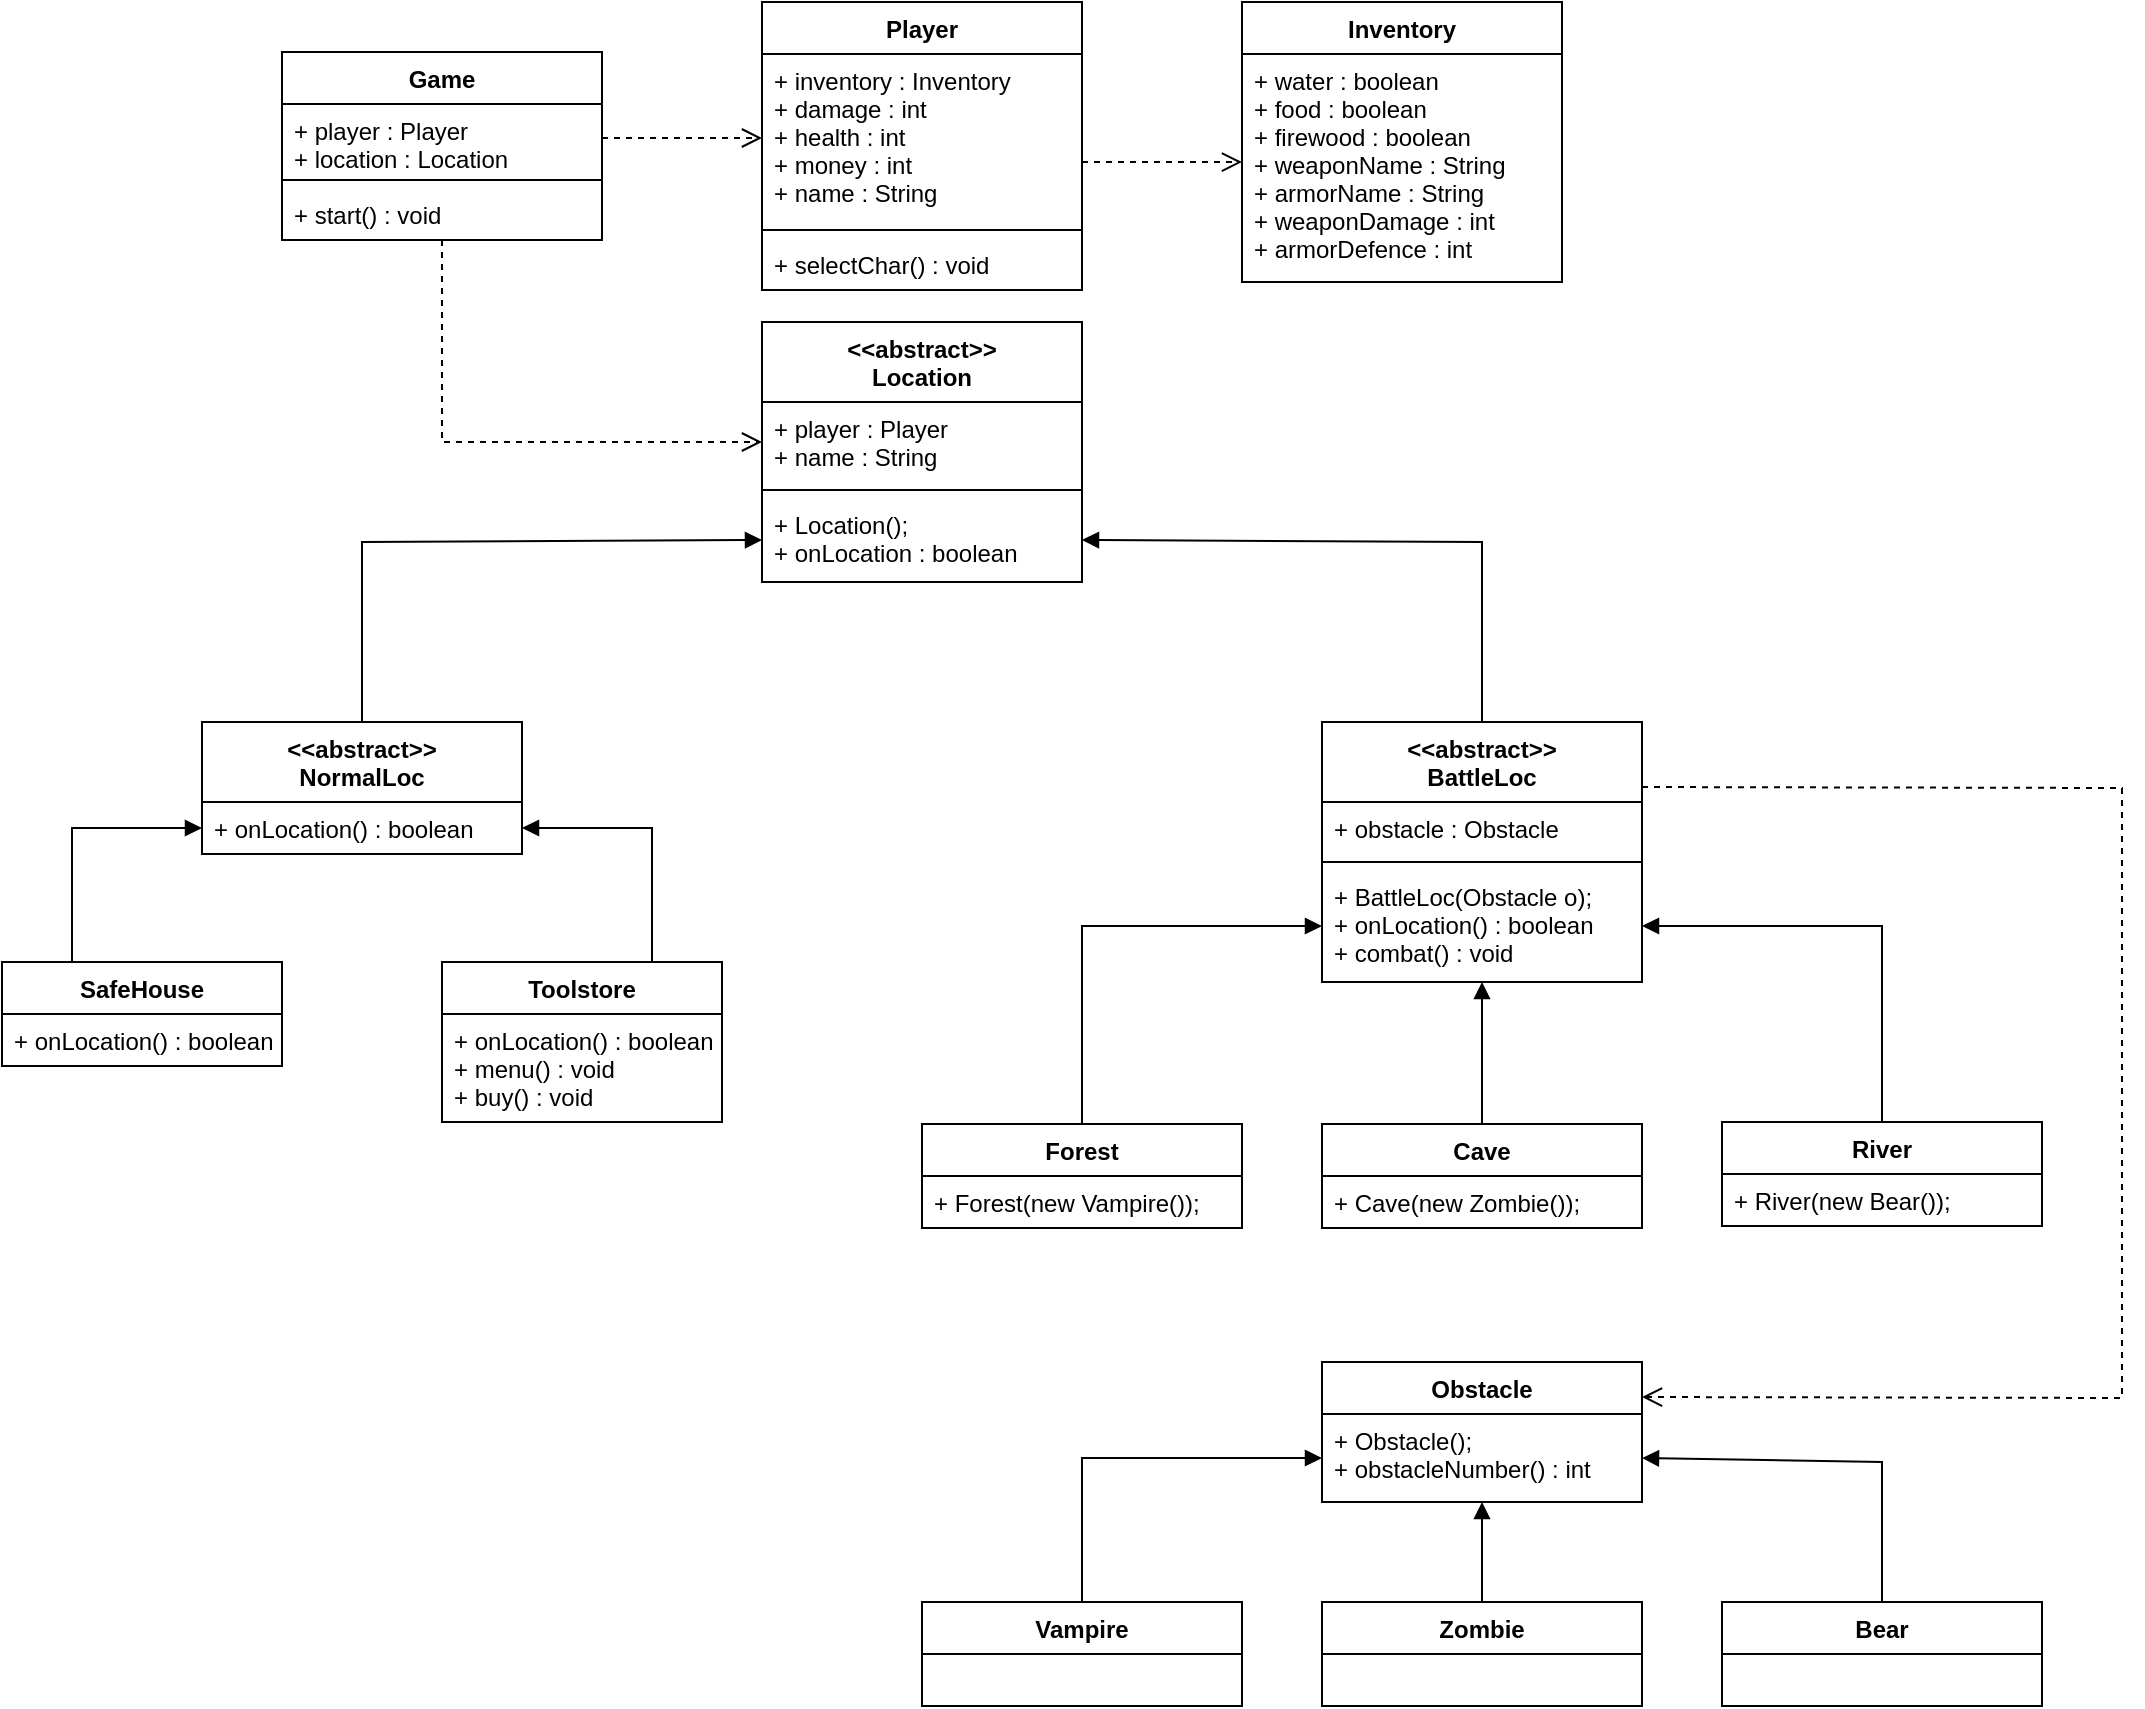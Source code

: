 <mxfile version="16.6.6" type="device"><diagram id="LWesqRRXpeBrzIYc_Jq2" name="Page-1"><mxGraphModel dx="2249" dy="794" grid="1" gridSize="10" guides="1" tooltips="1" connect="1" arrows="1" fold="1" page="1" pageScale="1" pageWidth="827" pageHeight="1169" math="0" shadow="0"><root><mxCell id="0"/><mxCell id="1" parent="0"/><mxCell id="w7aSUYxmDpopuSzobZh3-1" value="Player" style="swimlane;fontStyle=1;align=center;verticalAlign=top;childLayout=stackLayout;horizontal=1;startSize=26;horizontalStack=0;resizeParent=1;resizeParentMax=0;resizeLast=0;collapsible=1;marginBottom=0;" parent="1" vertex="1"><mxGeometry x="320" y="40" width="160" height="144" as="geometry"/></mxCell><mxCell id="w7aSUYxmDpopuSzobZh3-2" value="+ inventory : Inventory&#10;+ damage : int&#10;+ health : int&#10;+ money : int&#10;+ name : String" style="text;strokeColor=none;fillColor=none;align=left;verticalAlign=top;spacingLeft=4;spacingRight=4;overflow=hidden;rotatable=0;points=[[0,0.5],[1,0.5]];portConstraint=eastwest;" parent="w7aSUYxmDpopuSzobZh3-1" vertex="1"><mxGeometry y="26" width="160" height="84" as="geometry"/></mxCell><mxCell id="w7aSUYxmDpopuSzobZh3-3" value="" style="line;strokeWidth=1;fillColor=none;align=left;verticalAlign=middle;spacingTop=-1;spacingLeft=3;spacingRight=3;rotatable=0;labelPosition=right;points=[];portConstraint=eastwest;" parent="w7aSUYxmDpopuSzobZh3-1" vertex="1"><mxGeometry y="110" width="160" height="8" as="geometry"/></mxCell><mxCell id="w7aSUYxmDpopuSzobZh3-4" value="+ selectChar() : void" style="text;strokeColor=none;fillColor=none;align=left;verticalAlign=top;spacingLeft=4;spacingRight=4;overflow=hidden;rotatable=0;points=[[0,0.5],[1,0.5]];portConstraint=eastwest;" parent="w7aSUYxmDpopuSzobZh3-1" vertex="1"><mxGeometry y="118" width="160" height="26" as="geometry"/></mxCell><mxCell id="w7aSUYxmDpopuSzobZh3-5" value="Inventory" style="swimlane;fontStyle=1;childLayout=stackLayout;horizontal=1;startSize=26;fillColor=none;horizontalStack=0;resizeParent=1;resizeParentMax=0;resizeLast=0;collapsible=1;marginBottom=0;" parent="1" vertex="1"><mxGeometry x="560" y="40" width="160" height="140" as="geometry"/></mxCell><mxCell id="w7aSUYxmDpopuSzobZh3-6" value="+ water : boolean&#10;+ food : boolean&#10;+ firewood : boolean&#10;+ weaponName : String&#10;+ armorName : String&#10;+ weaponDamage : int&#10;+ armorDefence : int" style="text;strokeColor=none;fillColor=none;align=left;verticalAlign=top;spacingLeft=4;spacingRight=4;overflow=hidden;rotatable=0;points=[[0,0.5],[1,0.5]];portConstraint=eastwest;" parent="w7aSUYxmDpopuSzobZh3-5" vertex="1"><mxGeometry y="26" width="160" height="114" as="geometry"/></mxCell><mxCell id="w7aSUYxmDpopuSzobZh3-13" value="Game" style="swimlane;fontStyle=1;align=center;verticalAlign=top;childLayout=stackLayout;horizontal=1;startSize=26;horizontalStack=0;resizeParent=1;resizeParentMax=0;resizeLast=0;collapsible=1;marginBottom=0;" parent="1" vertex="1"><mxGeometry x="80" y="65" width="160" height="94" as="geometry"/></mxCell><mxCell id="w7aSUYxmDpopuSzobZh3-14" value="+ player : Player&#10;+ location : Location" style="text;strokeColor=none;fillColor=none;align=left;verticalAlign=top;spacingLeft=4;spacingRight=4;overflow=hidden;rotatable=0;points=[[0,0.5],[1,0.5]];portConstraint=eastwest;" parent="w7aSUYxmDpopuSzobZh3-13" vertex="1"><mxGeometry y="26" width="160" height="34" as="geometry"/></mxCell><mxCell id="w7aSUYxmDpopuSzobZh3-15" value="" style="line;strokeWidth=1;fillColor=none;align=left;verticalAlign=middle;spacingTop=-1;spacingLeft=3;spacingRight=3;rotatable=0;labelPosition=right;points=[];portConstraint=eastwest;" parent="w7aSUYxmDpopuSzobZh3-13" vertex="1"><mxGeometry y="60" width="160" height="8" as="geometry"/></mxCell><mxCell id="w7aSUYxmDpopuSzobZh3-16" value="+ start() : void" style="text;strokeColor=none;fillColor=none;align=left;verticalAlign=top;spacingLeft=4;spacingRight=4;overflow=hidden;rotatable=0;points=[[0,0.5],[1,0.5]];portConstraint=eastwest;" parent="w7aSUYxmDpopuSzobZh3-13" vertex="1"><mxGeometry y="68" width="160" height="26" as="geometry"/></mxCell><mxCell id="w7aSUYxmDpopuSzobZh3-18" value="&lt;&lt;abstract&gt;&gt;&#10;Location" style="swimlane;fontStyle=1;align=center;verticalAlign=top;childLayout=stackLayout;horizontal=1;startSize=40;horizontalStack=0;resizeParent=1;resizeParentMax=0;resizeLast=0;collapsible=1;marginBottom=0;" parent="1" vertex="1"><mxGeometry x="320" y="200" width="160" height="130" as="geometry"/></mxCell><mxCell id="w7aSUYxmDpopuSzobZh3-19" value="+ player : Player&#10;+ name : String" style="text;strokeColor=none;fillColor=none;align=left;verticalAlign=top;spacingLeft=4;spacingRight=4;overflow=hidden;rotatable=0;points=[[0,0.5],[1,0.5]];portConstraint=eastwest;" parent="w7aSUYxmDpopuSzobZh3-18" vertex="1"><mxGeometry y="40" width="160" height="40" as="geometry"/></mxCell><mxCell id="w7aSUYxmDpopuSzobZh3-20" value="" style="line;strokeWidth=1;fillColor=none;align=left;verticalAlign=middle;spacingTop=-1;spacingLeft=3;spacingRight=3;rotatable=0;labelPosition=right;points=[];portConstraint=eastwest;" parent="w7aSUYxmDpopuSzobZh3-18" vertex="1"><mxGeometry y="80" width="160" height="8" as="geometry"/></mxCell><mxCell id="w7aSUYxmDpopuSzobZh3-21" value="+ Location();&#10;+ onLocation : boolean" style="text;strokeColor=none;fillColor=none;align=left;verticalAlign=top;spacingLeft=4;spacingRight=4;overflow=hidden;rotatable=0;points=[[0,0.5],[1,0.5]];portConstraint=eastwest;" parent="w7aSUYxmDpopuSzobZh3-18" vertex="1"><mxGeometry y="88" width="160" height="42" as="geometry"/></mxCell><mxCell id="w7aSUYxmDpopuSzobZh3-30" value="&lt;&lt;abstract&gt;&gt;&#10;BattleLoc" style="swimlane;fontStyle=1;align=center;verticalAlign=top;childLayout=stackLayout;horizontal=1;startSize=40;horizontalStack=0;resizeParent=1;resizeParentMax=0;resizeLast=0;collapsible=1;marginBottom=0;" parent="1" vertex="1"><mxGeometry x="600" y="400" width="160" height="130" as="geometry"/></mxCell><mxCell id="w7aSUYxmDpopuSzobZh3-31" value="+ obstacle : Obstacle" style="text;strokeColor=none;fillColor=none;align=left;verticalAlign=top;spacingLeft=4;spacingRight=4;overflow=hidden;rotatable=0;points=[[0,0.5],[1,0.5]];portConstraint=eastwest;" parent="w7aSUYxmDpopuSzobZh3-30" vertex="1"><mxGeometry y="40" width="160" height="26" as="geometry"/></mxCell><mxCell id="w7aSUYxmDpopuSzobZh3-32" value="" style="line;strokeWidth=1;fillColor=none;align=left;verticalAlign=middle;spacingTop=-1;spacingLeft=3;spacingRight=3;rotatable=0;labelPosition=right;points=[];portConstraint=eastwest;" parent="w7aSUYxmDpopuSzobZh3-30" vertex="1"><mxGeometry y="66" width="160" height="8" as="geometry"/></mxCell><mxCell id="w7aSUYxmDpopuSzobZh3-33" value="+ BattleLoc(Obstacle o);&#10;+ onLocation() : boolean&#10;+ combat() : void" style="text;strokeColor=none;fillColor=none;align=left;verticalAlign=top;spacingLeft=4;spacingRight=4;overflow=hidden;rotatable=0;points=[[0,0.5],[1,0.5]];portConstraint=eastwest;" parent="w7aSUYxmDpopuSzobZh3-30" vertex="1"><mxGeometry y="74" width="160" height="56" as="geometry"/></mxCell><mxCell id="w7aSUYxmDpopuSzobZh3-34" value="SafeHouse" style="swimlane;fontStyle=1;childLayout=stackLayout;horizontal=1;startSize=26;fillColor=none;horizontalStack=0;resizeParent=1;resizeParentMax=0;resizeLast=0;collapsible=1;marginBottom=0;" parent="1" vertex="1"><mxGeometry x="-60" y="520" width="140" height="52" as="geometry"/></mxCell><mxCell id="w7aSUYxmDpopuSzobZh3-35" value="+ onLocation() : boolean" style="text;strokeColor=none;fillColor=none;align=left;verticalAlign=top;spacingLeft=4;spacingRight=4;overflow=hidden;rotatable=0;points=[[0,0.5],[1,0.5]];portConstraint=eastwest;" parent="w7aSUYxmDpopuSzobZh3-34" vertex="1"><mxGeometry y="26" width="140" height="26" as="geometry"/></mxCell><mxCell id="w7aSUYxmDpopuSzobZh3-38" value="Toolstore" style="swimlane;fontStyle=1;childLayout=stackLayout;horizontal=1;startSize=26;fillColor=none;horizontalStack=0;resizeParent=1;resizeParentMax=0;resizeLast=0;collapsible=1;marginBottom=0;" parent="1" vertex="1"><mxGeometry x="160" y="520" width="140" height="80" as="geometry"/></mxCell><mxCell id="w7aSUYxmDpopuSzobZh3-39" value="+ onLocation() : boolean&#10;+ menu() : void&#10;+ buy() : void" style="text;strokeColor=none;fillColor=none;align=left;verticalAlign=top;spacingLeft=4;spacingRight=4;overflow=hidden;rotatable=0;points=[[0,0.5],[1,0.5]];portConstraint=eastwest;" parent="w7aSUYxmDpopuSzobZh3-38" vertex="1"><mxGeometry y="26" width="140" height="54" as="geometry"/></mxCell><mxCell id="w7aSUYxmDpopuSzobZh3-42" value="River" style="swimlane;fontStyle=1;childLayout=stackLayout;horizontal=1;startSize=26;fillColor=none;horizontalStack=0;resizeParent=1;resizeParentMax=0;resizeLast=0;collapsible=1;marginBottom=0;" parent="1" vertex="1"><mxGeometry x="800" y="600" width="160" height="52" as="geometry"/></mxCell><mxCell id="w7aSUYxmDpopuSzobZh3-43" value="+ River(new Bear());" style="text;strokeColor=none;fillColor=none;align=left;verticalAlign=top;spacingLeft=4;spacingRight=4;overflow=hidden;rotatable=0;points=[[0,0.5],[1,0.5]];portConstraint=eastwest;" parent="w7aSUYxmDpopuSzobZh3-42" vertex="1"><mxGeometry y="26" width="160" height="26" as="geometry"/></mxCell><mxCell id="w7aSUYxmDpopuSzobZh3-46" value="Cave" style="swimlane;fontStyle=1;childLayout=stackLayout;horizontal=1;startSize=26;fillColor=none;horizontalStack=0;resizeParent=1;resizeParentMax=0;resizeLast=0;collapsible=1;marginBottom=0;" parent="1" vertex="1"><mxGeometry x="600" y="601" width="160" height="52" as="geometry"/></mxCell><mxCell id="w7aSUYxmDpopuSzobZh3-47" value="+ Cave(new Zombie());" style="text;strokeColor=none;fillColor=none;align=left;verticalAlign=top;spacingLeft=4;spacingRight=4;overflow=hidden;rotatable=0;points=[[0,0.5],[1,0.5]];portConstraint=eastwest;" parent="w7aSUYxmDpopuSzobZh3-46" vertex="1"><mxGeometry y="26" width="160" height="26" as="geometry"/></mxCell><mxCell id="w7aSUYxmDpopuSzobZh3-50" value="Forest" style="swimlane;fontStyle=1;childLayout=stackLayout;horizontal=1;startSize=26;fillColor=none;horizontalStack=0;resizeParent=1;resizeParentMax=0;resizeLast=0;collapsible=1;marginBottom=0;" parent="1" vertex="1"><mxGeometry x="400" y="601" width="160" height="52" as="geometry"/></mxCell><mxCell id="w7aSUYxmDpopuSzobZh3-51" value="+ Forest(new Vampire());" style="text;strokeColor=none;fillColor=none;align=left;verticalAlign=top;spacingLeft=4;spacingRight=4;overflow=hidden;rotatable=0;points=[[0,0.5],[1,0.5]];portConstraint=eastwest;" parent="w7aSUYxmDpopuSzobZh3-50" vertex="1"><mxGeometry y="26" width="160" height="26" as="geometry"/></mxCell><mxCell id="w7aSUYxmDpopuSzobZh3-54" value="Obstacle" style="swimlane;fontStyle=1;childLayout=stackLayout;horizontal=1;startSize=26;fillColor=none;horizontalStack=0;resizeParent=1;resizeParentMax=0;resizeLast=0;collapsible=1;marginBottom=0;" parent="1" vertex="1"><mxGeometry x="600" y="720" width="160" height="70" as="geometry"/></mxCell><mxCell id="w7aSUYxmDpopuSzobZh3-55" value="+ Obstacle();&#10;+ obstacleNumber() : int" style="text;strokeColor=none;fillColor=none;align=left;verticalAlign=top;spacingLeft=4;spacingRight=4;overflow=hidden;rotatable=0;points=[[0,0.5],[1,0.5]];portConstraint=eastwest;" parent="w7aSUYxmDpopuSzobZh3-54" vertex="1"><mxGeometry y="26" width="160" height="44" as="geometry"/></mxCell><mxCell id="w7aSUYxmDpopuSzobZh3-58" value="Vampire" style="swimlane;fontStyle=1;childLayout=stackLayout;horizontal=1;startSize=26;fillColor=none;horizontalStack=0;resizeParent=1;resizeParentMax=0;resizeLast=0;collapsible=1;marginBottom=0;" parent="1" vertex="1"><mxGeometry x="400" y="840" width="160" height="52" as="geometry"/></mxCell><mxCell id="w7aSUYxmDpopuSzobZh3-62" value="Zombie" style="swimlane;fontStyle=1;childLayout=stackLayout;horizontal=1;startSize=26;fillColor=none;horizontalStack=0;resizeParent=1;resizeParentMax=0;resizeLast=0;collapsible=1;marginBottom=0;" parent="1" vertex="1"><mxGeometry x="600" y="840" width="160" height="52" as="geometry"/></mxCell><mxCell id="w7aSUYxmDpopuSzobZh3-66" value="Bear" style="swimlane;fontStyle=1;childLayout=stackLayout;horizontal=1;startSize=26;fillColor=none;horizontalStack=0;resizeParent=1;resizeParentMax=0;resizeLast=0;collapsible=1;marginBottom=0;" parent="1" vertex="1"><mxGeometry x="800" y="840" width="160" height="52" as="geometry"/></mxCell><mxCell id="w7aSUYxmDpopuSzobZh3-70" value="&lt;&lt;abstract&gt;&gt;&#10;NormalLoc" style="swimlane;fontStyle=1;childLayout=stackLayout;horizontal=1;startSize=40;fillColor=none;horizontalStack=0;resizeParent=1;resizeParentMax=0;resizeLast=0;collapsible=1;marginBottom=0;" parent="1" vertex="1"><mxGeometry x="40" y="400" width="160" height="66" as="geometry"/></mxCell><mxCell id="w7aSUYxmDpopuSzobZh3-71" value="+ onLocation() : boolean" style="text;strokeColor=none;fillColor=none;align=left;verticalAlign=top;spacingLeft=4;spacingRight=4;overflow=hidden;rotatable=0;points=[[0,0.5],[1,0.5]];portConstraint=eastwest;" parent="w7aSUYxmDpopuSzobZh3-70" vertex="1"><mxGeometry y="40" width="160" height="26" as="geometry"/></mxCell><mxCell id="w7aSUYxmDpopuSzobZh3-76" value="" style="html=1;verticalAlign=bottom;endArrow=open;dashed=1;endSize=8;rounded=0;entryX=0;entryY=0.474;entryDx=0;entryDy=0;entryPerimeter=0;" parent="1" target="w7aSUYxmDpopuSzobZh3-6" edge="1"><mxGeometry relative="1" as="geometry"><mxPoint x="480" y="120" as="sourcePoint"/><mxPoint x="560.0" y="123" as="targetPoint"/></mxGeometry></mxCell><mxCell id="w7aSUYxmDpopuSzobZh3-77" value="" style="html=1;verticalAlign=bottom;endArrow=open;dashed=1;endSize=8;rounded=0;exitX=1;exitY=0.5;exitDx=0;exitDy=0;entryX=0;entryY=0.5;entryDx=0;entryDy=0;" parent="1" source="w7aSUYxmDpopuSzobZh3-14" target="w7aSUYxmDpopuSzobZh3-2" edge="1"><mxGeometry relative="1" as="geometry"><mxPoint x="290" y="180" as="sourcePoint"/><mxPoint x="300" y="160" as="targetPoint"/></mxGeometry></mxCell><mxCell id="w7aSUYxmDpopuSzobZh3-78" value="" style="html=1;verticalAlign=bottom;endArrow=open;dashed=1;endSize=8;rounded=0;exitX=0.5;exitY=1;exitDx=0;exitDy=0;entryX=0;entryY=0.5;entryDx=0;entryDy=0;" parent="1" source="w7aSUYxmDpopuSzobZh3-13" target="w7aSUYxmDpopuSzobZh3-19" edge="1"><mxGeometry relative="1" as="geometry"><mxPoint x="210" y="210" as="sourcePoint"/><mxPoint x="130" y="210" as="targetPoint"/><Array as="points"><mxPoint x="160" y="260"/></Array></mxGeometry></mxCell><mxCell id="w7aSUYxmDpopuSzobZh3-83" value="" style="html=1;verticalAlign=bottom;endArrow=block;rounded=0;exitX=0.5;exitY=0;exitDx=0;exitDy=0;entryX=0;entryY=0.5;entryDx=0;entryDy=0;" parent="1" source="w7aSUYxmDpopuSzobZh3-70" target="w7aSUYxmDpopuSzobZh3-21" edge="1"><mxGeometry x="0.074" y="4" width="80" relative="1" as="geometry"><mxPoint x="350" y="400" as="sourcePoint"/><mxPoint x="400" y="350" as="targetPoint"/><Array as="points"><mxPoint x="120" y="360"/><mxPoint x="120" y="310"/></Array><mxPoint as="offset"/></mxGeometry></mxCell><mxCell id="w7aSUYxmDpopuSzobZh3-84" value="" style="html=1;verticalAlign=bottom;endArrow=block;rounded=0;exitX=0.5;exitY=0;exitDx=0;exitDy=0;entryX=1;entryY=0.5;entryDx=0;entryDy=0;" parent="1" source="w7aSUYxmDpopuSzobZh3-30" target="w7aSUYxmDpopuSzobZh3-21" edge="1"><mxGeometry width="80" relative="1" as="geometry"><mxPoint x="400" y="410" as="sourcePoint"/><mxPoint x="460" y="340" as="targetPoint"/><Array as="points"><mxPoint x="680" y="360"/><mxPoint x="680" y="310"/></Array></mxGeometry></mxCell><mxCell id="w7aSUYxmDpopuSzobZh3-86" value="" style="html=1;verticalAlign=bottom;endArrow=block;rounded=0;exitX=0.25;exitY=0;exitDx=0;exitDy=0;entryX=0;entryY=0.5;entryDx=0;entryDy=0;" parent="1" source="w7aSUYxmDpopuSzobZh3-34" target="w7aSUYxmDpopuSzobZh3-71" edge="1"><mxGeometry width="80" relative="1" as="geometry"><mxPoint x="-50" y="530" as="sourcePoint"/><mxPoint x="30" y="530" as="targetPoint"/><Array as="points"><mxPoint x="-25" y="453"/></Array></mxGeometry></mxCell><mxCell id="w7aSUYxmDpopuSzobZh3-87" value="" style="html=1;verticalAlign=bottom;endArrow=block;rounded=0;entryX=1;entryY=0.5;entryDx=0;entryDy=0;exitX=0.75;exitY=0;exitDx=0;exitDy=0;" parent="1" source="w7aSUYxmDpopuSzobZh3-38" target="w7aSUYxmDpopuSzobZh3-71" edge="1"><mxGeometry width="80" relative="1" as="geometry"><mxPoint x="190" y="510" as="sourcePoint"/><mxPoint x="270" y="510" as="targetPoint"/><Array as="points"><mxPoint x="265" y="453"/></Array></mxGeometry></mxCell><mxCell id="w7aSUYxmDpopuSzobZh3-88" value="" style="html=1;verticalAlign=bottom;endArrow=block;rounded=0;entryX=0;entryY=0.5;entryDx=0;entryDy=0;exitX=0.5;exitY=0;exitDx=0;exitDy=0;" parent="1" source="w7aSUYxmDpopuSzobZh3-50" target="w7aSUYxmDpopuSzobZh3-33" edge="1"><mxGeometry width="80" relative="1" as="geometry"><mxPoint x="460" y="580" as="sourcePoint"/><mxPoint x="540" y="580" as="targetPoint"/><Array as="points"><mxPoint x="480" y="502"/></Array></mxGeometry></mxCell><mxCell id="w7aSUYxmDpopuSzobZh3-89" value="" style="html=1;verticalAlign=bottom;endArrow=block;rounded=0;exitX=0.5;exitY=0;exitDx=0;exitDy=0;" parent="1" source="w7aSUYxmDpopuSzobZh3-46" target="w7aSUYxmDpopuSzobZh3-33" edge="1"><mxGeometry width="80" relative="1" as="geometry"><mxPoint x="640" y="570" as="sourcePoint"/><mxPoint x="710" y="560" as="targetPoint"/></mxGeometry></mxCell><mxCell id="w7aSUYxmDpopuSzobZh3-90" value="" style="html=1;verticalAlign=bottom;endArrow=block;rounded=0;entryX=1;entryY=0.5;entryDx=0;entryDy=0;exitX=0.5;exitY=0;exitDx=0;exitDy=0;" parent="1" source="w7aSUYxmDpopuSzobZh3-42" target="w7aSUYxmDpopuSzobZh3-33" edge="1"><mxGeometry width="80" relative="1" as="geometry"><mxPoint x="840" y="560" as="sourcePoint"/><mxPoint x="920" y="560" as="targetPoint"/><Array as="points"><mxPoint x="880" y="502"/></Array></mxGeometry></mxCell><mxCell id="w7aSUYxmDpopuSzobZh3-92" value="" style="html=1;verticalAlign=bottom;endArrow=block;rounded=0;entryX=0;entryY=0.5;entryDx=0;entryDy=0;exitX=0.5;exitY=0;exitDx=0;exitDy=0;" parent="1" source="w7aSUYxmDpopuSzobZh3-58" target="w7aSUYxmDpopuSzobZh3-55" edge="1"><mxGeometry x="-0.142" y="22" width="80" relative="1" as="geometry"><mxPoint x="420" y="810" as="sourcePoint"/><mxPoint x="500" y="810" as="targetPoint"/><Array as="points"><mxPoint x="480" y="768"/></Array><mxPoint as="offset"/></mxGeometry></mxCell><mxCell id="w7aSUYxmDpopuSzobZh3-93" value="" style="html=1;verticalAlign=bottom;endArrow=block;rounded=0;exitX=0.5;exitY=0;exitDx=0;exitDy=0;" parent="1" source="w7aSUYxmDpopuSzobZh3-62" target="w7aSUYxmDpopuSzobZh3-55" edge="1"><mxGeometry x="0.2" y="-10" width="80" relative="1" as="geometry"><mxPoint x="650" y="820" as="sourcePoint"/><mxPoint x="730" y="820" as="targetPoint"/><mxPoint as="offset"/></mxGeometry></mxCell><mxCell id="w7aSUYxmDpopuSzobZh3-94" value="" style="html=1;verticalAlign=bottom;endArrow=block;rounded=0;entryX=1;entryY=0.5;entryDx=0;entryDy=0;exitX=0.5;exitY=0;exitDx=0;exitDy=0;" parent="1" source="w7aSUYxmDpopuSzobZh3-66" target="w7aSUYxmDpopuSzobZh3-55" edge="1"><mxGeometry width="80" relative="1" as="geometry"><mxPoint x="827" y="820" as="sourcePoint"/><mxPoint x="907" y="820" as="targetPoint"/><Array as="points"><mxPoint x="880" y="770"/></Array></mxGeometry></mxCell><mxCell id="w7aSUYxmDpopuSzobZh3-95" value="" style="html=1;verticalAlign=bottom;endArrow=open;dashed=1;endSize=8;rounded=0;entryX=1;entryY=0.25;entryDx=0;entryDy=0;exitX=1;exitY=0.25;exitDx=0;exitDy=0;" parent="1" source="w7aSUYxmDpopuSzobZh3-30" target="w7aSUYxmDpopuSzobZh3-54" edge="1"><mxGeometry relative="1" as="geometry"><mxPoint x="820" y="430" as="sourcePoint"/><mxPoint x="970" y="730" as="targetPoint"/><Array as="points"><mxPoint x="1000" y="433"/><mxPoint x="1000" y="738"/></Array></mxGeometry></mxCell></root></mxGraphModel></diagram></mxfile>